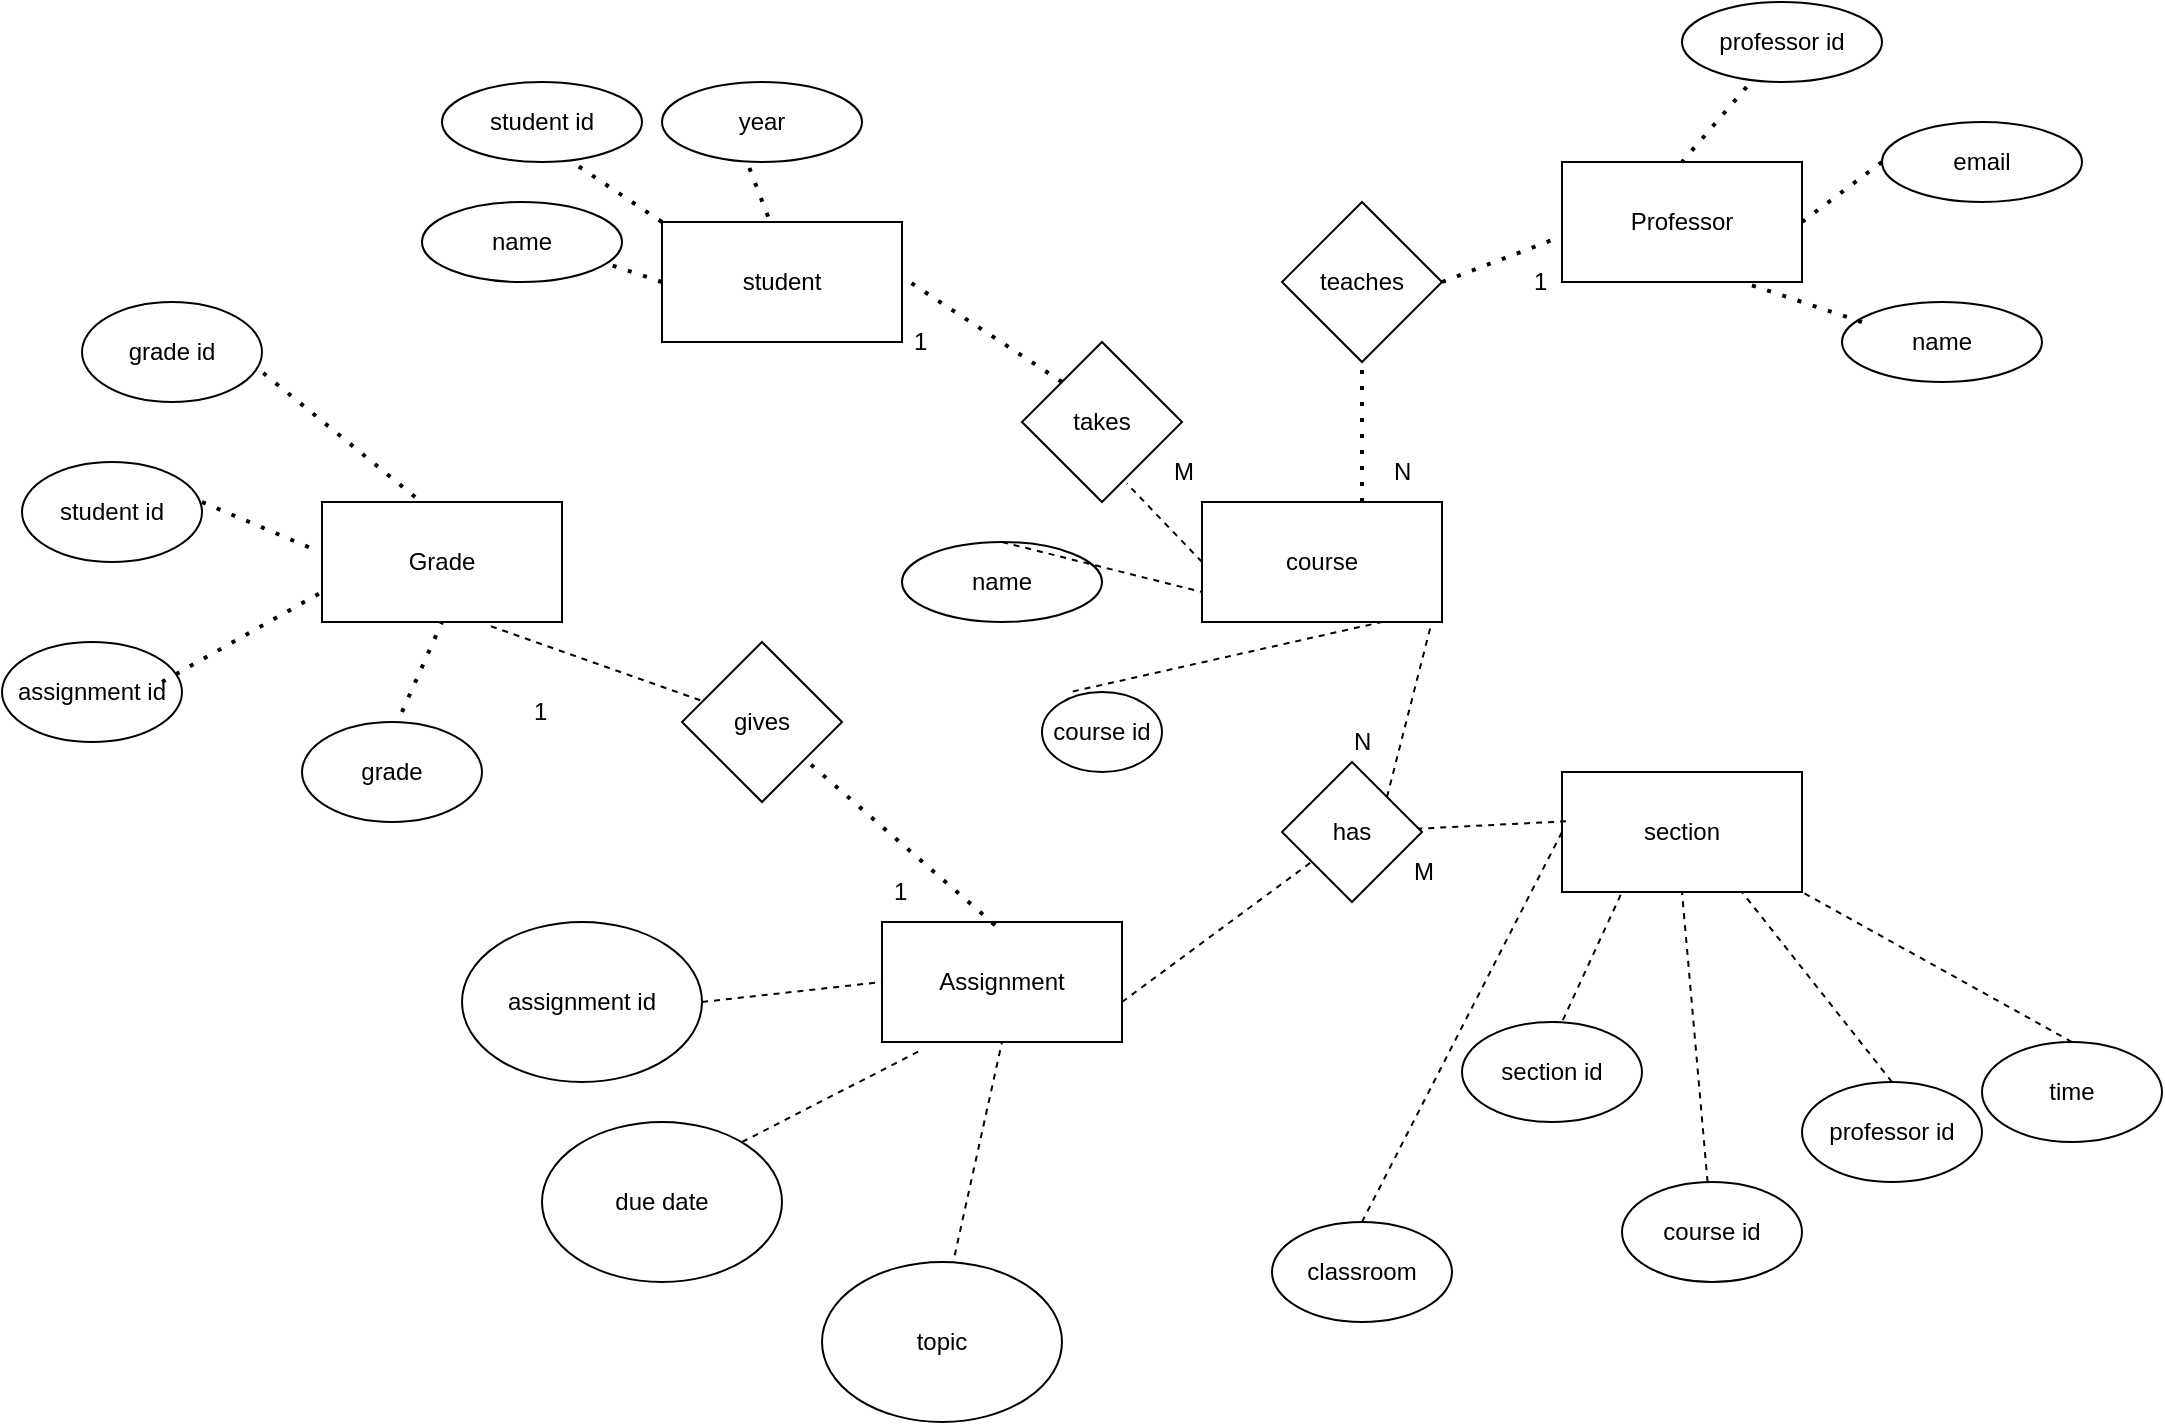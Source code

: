 <mxfile version="24.0.5" type="google">
  <diagram id="R2lEEEUBdFMjLlhIrx00" name="Page-1">
    <mxGraphModel dx="1363" dy="791" grid="1" gridSize="10" guides="1" tooltips="1" connect="1" arrows="1" fold="1" page="1" pageScale="1" pageWidth="1100" pageHeight="850" math="0" shadow="0" extFonts="Permanent Marker^https://fonts.googleapis.com/css?family=Permanent+Marker">
      <root>
        <mxCell id="0" />
        <mxCell id="1" parent="0" />
        <mxCell id="SPmNParSlNS4psIHOdgX-1" value="Professor" style="rounded=0;whiteSpace=wrap;html=1;" vertex="1" parent="1">
          <mxGeometry x="800" y="110" width="120" height="60" as="geometry" />
        </mxCell>
        <mxCell id="SPmNParSlNS4psIHOdgX-2" value="professor id" style="ellipse;whiteSpace=wrap;html=1;" vertex="1" parent="1">
          <mxGeometry x="860" y="30" width="100" height="40" as="geometry" />
        </mxCell>
        <mxCell id="SPmNParSlNS4psIHOdgX-3" value="email" style="ellipse;whiteSpace=wrap;html=1;" vertex="1" parent="1">
          <mxGeometry x="960" y="90" width="100" height="40" as="geometry" />
        </mxCell>
        <mxCell id="SPmNParSlNS4psIHOdgX-4" value="name" style="ellipse;whiteSpace=wrap;html=1;" vertex="1" parent="1">
          <mxGeometry x="940" y="180" width="100" height="40" as="geometry" />
        </mxCell>
        <mxCell id="SPmNParSlNS4psIHOdgX-7" value="" style="endArrow=none;dashed=1;html=1;dashPattern=1 3;strokeWidth=2;rounded=0;entryX=0.75;entryY=1;entryDx=0;entryDy=0;" edge="1" parent="1" target="SPmNParSlNS4psIHOdgX-1">
          <mxGeometry width="50" height="50" relative="1" as="geometry">
            <mxPoint x="950" y="190" as="sourcePoint" />
            <mxPoint x="660" y="290" as="targetPoint" />
          </mxGeometry>
        </mxCell>
        <mxCell id="SPmNParSlNS4psIHOdgX-9" value="" style="endArrow=none;dashed=1;html=1;dashPattern=1 3;strokeWidth=2;rounded=0;entryX=0.75;entryY=1;entryDx=0;entryDy=0;exitX=0;exitY=0.5;exitDx=0;exitDy=0;" edge="1" parent="1" source="SPmNParSlNS4psIHOdgX-3">
          <mxGeometry width="50" height="50" relative="1" as="geometry">
            <mxPoint x="980" y="160" as="sourcePoint" />
            <mxPoint x="920" y="140" as="targetPoint" />
          </mxGeometry>
        </mxCell>
        <mxCell id="SPmNParSlNS4psIHOdgX-10" value="" style="endArrow=none;dashed=1;html=1;dashPattern=1 3;strokeWidth=2;rounded=0;entryX=0.75;entryY=1;entryDx=0;entryDy=0;exitX=0.323;exitY=1.062;exitDx=0;exitDy=0;exitPerimeter=0;" edge="1" parent="1" source="SPmNParSlNS4psIHOdgX-2">
          <mxGeometry width="50" height="50" relative="1" as="geometry">
            <mxPoint x="920" y="130" as="sourcePoint" />
            <mxPoint x="860" y="110" as="targetPoint" />
          </mxGeometry>
        </mxCell>
        <mxCell id="SPmNParSlNS4psIHOdgX-11" value="teaches" style="rhombus;whiteSpace=wrap;html=1;" vertex="1" parent="1">
          <mxGeometry x="660" y="130" width="80" height="80" as="geometry" />
        </mxCell>
        <mxCell id="SPmNParSlNS4psIHOdgX-13" value="" style="endArrow=none;dashed=1;html=1;dashPattern=1 3;strokeWidth=2;rounded=0;" edge="1" parent="1">
          <mxGeometry width="50" height="50" relative="1" as="geometry">
            <mxPoint x="700" y="280" as="sourcePoint" />
            <mxPoint x="700" y="210" as="targetPoint" />
          </mxGeometry>
        </mxCell>
        <mxCell id="SPmNParSlNS4psIHOdgX-14" value="" style="endArrow=none;dashed=1;html=1;dashPattern=1 3;strokeWidth=2;rounded=0;exitX=1;exitY=0.5;exitDx=0;exitDy=0;entryX=-0.012;entryY=0.628;entryDx=0;entryDy=0;entryPerimeter=0;" edge="1" parent="1" source="SPmNParSlNS4psIHOdgX-11" target="SPmNParSlNS4psIHOdgX-1">
          <mxGeometry width="50" height="50" relative="1" as="geometry">
            <mxPoint x="750" y="180" as="sourcePoint" />
            <mxPoint x="790" y="140" as="targetPoint" />
          </mxGeometry>
        </mxCell>
        <mxCell id="SPmNParSlNS4psIHOdgX-16" value="section" style="rounded=0;whiteSpace=wrap;html=1;" vertex="1" parent="1">
          <mxGeometry x="800" y="415" width="120" height="60" as="geometry" />
        </mxCell>
        <mxCell id="SPmNParSlNS4psIHOdgX-17" value="" style="endArrow=none;dashed=1;html=1;rounded=0;entryX=0.25;entryY=1;entryDx=0;entryDy=0;exitX=0.5;exitY=0;exitDx=0;exitDy=0;" edge="1" parent="1" source="SPmNParSlNS4psIHOdgX-18" target="SPmNParSlNS4psIHOdgX-16">
          <mxGeometry width="50" height="50" relative="1" as="geometry">
            <mxPoint x="620" y="540" as="sourcePoint" />
            <mxPoint x="710" y="440" as="targetPoint" />
            <Array as="points">
              <mxPoint x="800" y="540" />
            </Array>
          </mxGeometry>
        </mxCell>
        <mxCell id="SPmNParSlNS4psIHOdgX-18" value="section id" style="ellipse;whiteSpace=wrap;html=1;" vertex="1" parent="1">
          <mxGeometry x="750" y="540" width="90" height="50" as="geometry" />
        </mxCell>
        <mxCell id="SPmNParSlNS4psIHOdgX-19" value="course id" style="ellipse;whiteSpace=wrap;html=1;" vertex="1" parent="1">
          <mxGeometry x="830" y="620" width="90" height="50" as="geometry" />
        </mxCell>
        <mxCell id="SPmNParSlNS4psIHOdgX-21" value="professor id" style="ellipse;whiteSpace=wrap;html=1;" vertex="1" parent="1">
          <mxGeometry x="920" y="570" width="90" height="50" as="geometry" />
        </mxCell>
        <mxCell id="SPmNParSlNS4psIHOdgX-22" value="classroom" style="ellipse;whiteSpace=wrap;html=1;" vertex="1" parent="1">
          <mxGeometry x="655" y="640" width="90" height="50" as="geometry" />
        </mxCell>
        <mxCell id="SPmNParSlNS4psIHOdgX-23" value="time" style="ellipse;whiteSpace=wrap;html=1;" vertex="1" parent="1">
          <mxGeometry x="1010" y="550" width="90" height="50" as="geometry" />
        </mxCell>
        <mxCell id="SPmNParSlNS4psIHOdgX-24" value="" style="endArrow=none;dashed=1;html=1;rounded=0;entryX=0;entryY=0.5;entryDx=0;entryDy=0;exitX=0.5;exitY=0;exitDx=0;exitDy=0;" edge="1" parent="1" source="SPmNParSlNS4psIHOdgX-22" target="SPmNParSlNS4psIHOdgX-16">
          <mxGeometry width="50" height="50" relative="1" as="geometry">
            <mxPoint x="600" y="540" as="sourcePoint" />
            <mxPoint x="650" y="340" as="targetPoint" />
          </mxGeometry>
        </mxCell>
        <mxCell id="SPmNParSlNS4psIHOdgX-25" value="" style="endArrow=none;dashed=1;html=1;rounded=0;entryX=0.5;entryY=1;entryDx=0;entryDy=0;" edge="1" parent="1" source="SPmNParSlNS4psIHOdgX-19" target="SPmNParSlNS4psIHOdgX-16">
          <mxGeometry width="50" height="50" relative="1" as="geometry">
            <mxPoint x="630" y="550" as="sourcePoint" />
            <mxPoint x="680" y="350" as="targetPoint" />
          </mxGeometry>
        </mxCell>
        <mxCell id="SPmNParSlNS4psIHOdgX-26" value="" style="endArrow=none;dashed=1;html=1;rounded=0;entryX=0.75;entryY=1;entryDx=0;entryDy=0;exitX=0.5;exitY=0;exitDx=0;exitDy=0;" edge="1" parent="1" source="SPmNParSlNS4psIHOdgX-21" target="SPmNParSlNS4psIHOdgX-16">
          <mxGeometry width="50" height="50" relative="1" as="geometry">
            <mxPoint x="640" y="560" as="sourcePoint" />
            <mxPoint x="690" y="360" as="targetPoint" />
          </mxGeometry>
        </mxCell>
        <mxCell id="SPmNParSlNS4psIHOdgX-27" value="" style="endArrow=none;dashed=1;html=1;rounded=0;entryX=1;entryY=1;entryDx=0;entryDy=0;exitX=0.5;exitY=0;exitDx=0;exitDy=0;" edge="1" parent="1" source="SPmNParSlNS4psIHOdgX-23" target="SPmNParSlNS4psIHOdgX-16">
          <mxGeometry width="50" height="50" relative="1" as="geometry">
            <mxPoint x="825" y="550" as="sourcePoint" />
            <mxPoint x="740" y="350" as="targetPoint" />
          </mxGeometry>
        </mxCell>
        <mxCell id="SPmNParSlNS4psIHOdgX-28" value="has" style="rhombus;whiteSpace=wrap;html=1;" vertex="1" parent="1">
          <mxGeometry x="660" y="410" width="70" height="70" as="geometry" />
        </mxCell>
        <mxCell id="SPmNParSlNS4psIHOdgX-29" value="" style="endArrow=none;dashed=1;html=1;rounded=0;entryX=1;entryY=1;entryDx=0;entryDy=0;exitX=1;exitY=0;exitDx=0;exitDy=0;" edge="1" parent="1" source="SPmNParSlNS4psIHOdgX-28">
          <mxGeometry width="50" height="50" relative="1" as="geometry">
            <mxPoint x="804.773" y="330.227" as="sourcePoint" />
            <mxPoint x="740" y="320" as="targetPoint" />
          </mxGeometry>
        </mxCell>
        <mxCell id="SPmNParSlNS4psIHOdgX-30" value="course" style="rounded=0;whiteSpace=wrap;html=1;" vertex="1" parent="1">
          <mxGeometry x="620" y="280" width="120" height="60" as="geometry" />
        </mxCell>
        <mxCell id="SPmNParSlNS4psIHOdgX-32" value="name" style="ellipse;whiteSpace=wrap;html=1;" vertex="1" parent="1">
          <mxGeometry x="470" y="300" width="100" height="40" as="geometry" />
        </mxCell>
        <mxCell id="SPmNParSlNS4psIHOdgX-33" value="course id" style="ellipse;whiteSpace=wrap;html=1;" vertex="1" parent="1">
          <mxGeometry x="540" y="375" width="60" height="40" as="geometry" />
        </mxCell>
        <mxCell id="SPmNParSlNS4psIHOdgX-36" value="takes" style="rhombus;whiteSpace=wrap;html=1;" vertex="1" parent="1">
          <mxGeometry x="530" y="200" width="80" height="80" as="geometry" />
        </mxCell>
        <mxCell id="SPmNParSlNS4psIHOdgX-38" value="student" style="rounded=0;whiteSpace=wrap;html=1;" vertex="1" parent="1">
          <mxGeometry x="350" y="140" width="120" height="60" as="geometry" />
        </mxCell>
        <mxCell id="SPmNParSlNS4psIHOdgX-39" value="" style="endArrow=none;dashed=1;html=1;dashPattern=1 3;strokeWidth=2;rounded=0;exitX=0;exitY=0;exitDx=0;exitDy=0;" edge="1" parent="1" source="SPmNParSlNS4psIHOdgX-36">
          <mxGeometry width="50" height="50" relative="1" as="geometry">
            <mxPoint x="520" y="232.5" as="sourcePoint" />
            <mxPoint x="470" y="167.5" as="targetPoint" />
          </mxGeometry>
        </mxCell>
        <mxCell id="SPmNParSlNS4psIHOdgX-40" value="student id" style="ellipse;whiteSpace=wrap;html=1;" vertex="1" parent="1">
          <mxGeometry x="240" y="70" width="100" height="40" as="geometry" />
        </mxCell>
        <mxCell id="SPmNParSlNS4psIHOdgX-41" value="name" style="ellipse;whiteSpace=wrap;html=1;" vertex="1" parent="1">
          <mxGeometry x="230" y="130" width="100" height="40" as="geometry" />
        </mxCell>
        <mxCell id="SPmNParSlNS4psIHOdgX-42" value="year" style="ellipse;whiteSpace=wrap;html=1;" vertex="1" parent="1">
          <mxGeometry x="350" y="70" width="100" height="40" as="geometry" />
        </mxCell>
        <mxCell id="SPmNParSlNS4psIHOdgX-43" value="" style="endArrow=none;dashed=1;html=1;dashPattern=1 3;strokeWidth=2;rounded=0;exitX=0;exitY=0.5;exitDx=0;exitDy=0;" edge="1" parent="1" source="SPmNParSlNS4psIHOdgX-38">
          <mxGeometry width="50" height="50" relative="1" as="geometry">
            <mxPoint x="265" y="210" as="sourcePoint" />
            <mxPoint x="320" y="160" as="targetPoint" />
          </mxGeometry>
        </mxCell>
        <mxCell id="SPmNParSlNS4psIHOdgX-44" value="" style="endArrow=none;dashed=1;html=1;dashPattern=1 3;strokeWidth=2;rounded=0;exitX=0;exitY=0;exitDx=0;exitDy=0;" edge="1" parent="1" source="SPmNParSlNS4psIHOdgX-38">
          <mxGeometry width="50" height="50" relative="1" as="geometry">
            <mxPoint x="340" y="120" as="sourcePoint" />
            <mxPoint x="305" y="110" as="targetPoint" />
          </mxGeometry>
        </mxCell>
        <mxCell id="SPmNParSlNS4psIHOdgX-45" value="" style="endArrow=none;dashed=1;html=1;dashPattern=1 3;strokeWidth=2;rounded=0;exitX=0.442;exitY=-0.045;exitDx=0;exitDy=0;exitPerimeter=0;" edge="1" parent="1" source="SPmNParSlNS4psIHOdgX-38">
          <mxGeometry width="50" height="50" relative="1" as="geometry">
            <mxPoint x="427.5" y="120" as="sourcePoint" />
            <mxPoint x="392.5" y="110" as="targetPoint" />
          </mxGeometry>
        </mxCell>
        <mxCell id="SPmNParSlNS4psIHOdgX-46" value="" style="endArrow=none;dashed=1;html=1;rounded=0;entryX=0.655;entryY=0.884;entryDx=0;entryDy=0;entryPerimeter=0;exitX=0;exitY=0.5;exitDx=0;exitDy=0;" edge="1" parent="1" source="SPmNParSlNS4psIHOdgX-30" target="SPmNParSlNS4psIHOdgX-36">
          <mxGeometry width="50" height="50" relative="1" as="geometry">
            <mxPoint x="680" y="350" as="sourcePoint" />
            <mxPoint x="730" y="300" as="targetPoint" />
          </mxGeometry>
        </mxCell>
        <mxCell id="SPmNParSlNS4psIHOdgX-49" value="" style="endArrow=none;dashed=1;html=1;rounded=0;entryX=0;entryY=0.75;entryDx=0;entryDy=0;exitX=0.5;exitY=0;exitDx=0;exitDy=0;" edge="1" parent="1" source="SPmNParSlNS4psIHOdgX-32" target="SPmNParSlNS4psIHOdgX-30">
          <mxGeometry width="50" height="50" relative="1" as="geometry">
            <mxPoint x="630" y="410" as="sourcePoint" />
            <mxPoint x="680" y="360" as="targetPoint" />
          </mxGeometry>
        </mxCell>
        <mxCell id="SPmNParSlNS4psIHOdgX-50" value="" style="endArrow=none;dashed=1;html=1;rounded=0;entryX=0.313;entryY=1.064;entryDx=0;entryDy=0;entryPerimeter=0;exitX=0.257;exitY=-0.007;exitDx=0;exitDy=0;exitPerimeter=0;" edge="1" parent="1" source="SPmNParSlNS4psIHOdgX-33">
          <mxGeometry width="50" height="50" relative="1" as="geometry">
            <mxPoint x="712" y="376" as="sourcePoint" />
            <mxPoint x="710" y="340" as="targetPoint" />
          </mxGeometry>
        </mxCell>
        <mxCell id="SPmNParSlNS4psIHOdgX-51" value="" style="endArrow=none;dashed=1;html=1;rounded=0;exitX=0.017;exitY=0.411;exitDx=0;exitDy=0;exitPerimeter=0;" edge="1" parent="1" source="SPmNParSlNS4psIHOdgX-16" target="SPmNParSlNS4psIHOdgX-28">
          <mxGeometry width="50" height="50" relative="1" as="geometry">
            <mxPoint x="790" y="440" as="sourcePoint" />
            <mxPoint x="840" y="370" as="targetPoint" />
          </mxGeometry>
        </mxCell>
        <mxCell id="SPmNParSlNS4psIHOdgX-55" value="Assignment" style="rounded=0;whiteSpace=wrap;html=1;" vertex="1" parent="1">
          <mxGeometry x="460" y="490" width="120" height="60" as="geometry" />
        </mxCell>
        <mxCell id="SPmNParSlNS4psIHOdgX-56" value="" style="endArrow=none;dashed=1;html=1;rounded=0;" edge="1" parent="1" target="SPmNParSlNS4psIHOdgX-28">
          <mxGeometry width="50" height="50" relative="1" as="geometry">
            <mxPoint x="580" y="530" as="sourcePoint" />
            <mxPoint x="630" y="480" as="targetPoint" />
          </mxGeometry>
        </mxCell>
        <mxCell id="SPmNParSlNS4psIHOdgX-57" value="assignment id" style="ellipse;whiteSpace=wrap;html=1;" vertex="1" parent="1">
          <mxGeometry x="250" y="490" width="120" height="80" as="geometry" />
        </mxCell>
        <mxCell id="SPmNParSlNS4psIHOdgX-58" value="due date" style="ellipse;whiteSpace=wrap;html=1;" vertex="1" parent="1">
          <mxGeometry x="290" y="590" width="120" height="80" as="geometry" />
        </mxCell>
        <mxCell id="SPmNParSlNS4psIHOdgX-59" value="topic" style="ellipse;whiteSpace=wrap;html=1;" vertex="1" parent="1">
          <mxGeometry x="430" y="660" width="120" height="80" as="geometry" />
        </mxCell>
        <mxCell id="SPmNParSlNS4psIHOdgX-60" value="" style="endArrow=none;dashed=1;html=1;rounded=0;entryX=0;entryY=0.5;entryDx=0;entryDy=0;" edge="1" parent="1" target="SPmNParSlNS4psIHOdgX-55">
          <mxGeometry width="50" height="50" relative="1" as="geometry">
            <mxPoint x="370" y="530" as="sourcePoint" />
            <mxPoint x="420" y="480" as="targetPoint" />
          </mxGeometry>
        </mxCell>
        <mxCell id="SPmNParSlNS4psIHOdgX-61" value="" style="endArrow=none;dashed=1;html=1;rounded=0;entryX=0.164;entryY=1.067;entryDx=0;entryDy=0;entryPerimeter=0;" edge="1" parent="1" target="SPmNParSlNS4psIHOdgX-55">
          <mxGeometry width="50" height="50" relative="1" as="geometry">
            <mxPoint x="390" y="600" as="sourcePoint" />
            <mxPoint x="480" y="590" as="targetPoint" />
          </mxGeometry>
        </mxCell>
        <mxCell id="SPmNParSlNS4psIHOdgX-62" value="" style="endArrow=none;dashed=1;html=1;rounded=0;entryX=0.164;entryY=1.067;entryDx=0;entryDy=0;entryPerimeter=0;exitX=0.553;exitY=-0.042;exitDx=0;exitDy=0;exitPerimeter=0;" edge="1" parent="1" source="SPmNParSlNS4psIHOdgX-59">
          <mxGeometry width="50" height="50" relative="1" as="geometry">
            <mxPoint x="430" y="596" as="sourcePoint" />
            <mxPoint x="520" y="550" as="targetPoint" />
          </mxGeometry>
        </mxCell>
        <mxCell id="SPmNParSlNS4psIHOdgX-64" value="" style="endArrow=none;dashed=1;html=1;dashPattern=1 3;strokeWidth=2;rounded=0;exitX=0.706;exitY=1.05;exitDx=0;exitDy=0;exitPerimeter=0;" edge="1" parent="1" source="SPmNParSlNS4psIHOdgX-89" target="SPmNParSlNS4psIHOdgX-65">
          <mxGeometry width="50" height="50" relative="1" as="geometry">
            <mxPoint x="516.48" y="491.5" as="sourcePoint" />
            <mxPoint x="400" y="390" as="targetPoint" />
          </mxGeometry>
        </mxCell>
        <mxCell id="SPmNParSlNS4psIHOdgX-65" value="gives" style="rhombus;whiteSpace=wrap;html=1;" vertex="1" parent="1">
          <mxGeometry x="360" y="350.0" width="80" height="80" as="geometry" />
        </mxCell>
        <mxCell id="SPmNParSlNS4psIHOdgX-66" value="Grade" style="rounded=0;whiteSpace=wrap;html=1;" vertex="1" parent="1">
          <mxGeometry x="180" y="280" width="120" height="60" as="geometry" />
        </mxCell>
        <mxCell id="SPmNParSlNS4psIHOdgX-67" value="" style="endArrow=none;dashed=1;html=1;rounded=0;exitX=0.704;exitY=1.035;exitDx=0;exitDy=0;exitPerimeter=0;" edge="1" parent="1" source="SPmNParSlNS4psIHOdgX-66" target="SPmNParSlNS4psIHOdgX-65">
          <mxGeometry width="50" height="50" relative="1" as="geometry">
            <mxPoint x="300" y="390" as="sourcePoint" />
            <mxPoint x="350" y="340" as="targetPoint" />
          </mxGeometry>
        </mxCell>
        <mxCell id="SPmNParSlNS4psIHOdgX-68" value="grade id" style="ellipse;whiteSpace=wrap;html=1;" vertex="1" parent="1">
          <mxGeometry x="60" y="180" width="90" height="50" as="geometry" />
        </mxCell>
        <mxCell id="SPmNParSlNS4psIHOdgX-69" value="student id" style="ellipse;whiteSpace=wrap;html=1;" vertex="1" parent="1">
          <mxGeometry x="30" y="260" width="90" height="50" as="geometry" />
        </mxCell>
        <mxCell id="SPmNParSlNS4psIHOdgX-70" value="assignment id" style="ellipse;whiteSpace=wrap;html=1;" vertex="1" parent="1">
          <mxGeometry x="20" y="350" width="90" height="50" as="geometry" />
        </mxCell>
        <mxCell id="SPmNParSlNS4psIHOdgX-71" value="grade" style="ellipse;whiteSpace=wrap;html=1;" vertex="1" parent="1">
          <mxGeometry x="170" y="390" width="90" height="50" as="geometry" />
        </mxCell>
        <mxCell id="SPmNParSlNS4psIHOdgX-72" value="" style="endArrow=none;dashed=1;html=1;dashPattern=1 3;strokeWidth=2;rounded=0;entryX=0;entryY=0.75;entryDx=0;entryDy=0;" edge="1" parent="1" target="SPmNParSlNS4psIHOdgX-66">
          <mxGeometry width="50" height="50" relative="1" as="geometry">
            <mxPoint x="100" y="370" as="sourcePoint" />
            <mxPoint x="150" y="320" as="targetPoint" />
          </mxGeometry>
        </mxCell>
        <mxCell id="SPmNParSlNS4psIHOdgX-74" value="" style="endArrow=none;dashed=1;html=1;dashPattern=1 3;strokeWidth=2;rounded=0;entryX=0;entryY=0.75;entryDx=0;entryDy=0;" edge="1" parent="1">
          <mxGeometry width="50" height="50" relative="1" as="geometry">
            <mxPoint x="220" y="385" as="sourcePoint" />
            <mxPoint x="240" y="340" as="targetPoint" />
          </mxGeometry>
        </mxCell>
        <mxCell id="SPmNParSlNS4psIHOdgX-76" value="" style="endArrow=none;dashed=1;html=1;dashPattern=1 3;strokeWidth=2;rounded=0;entryX=-0.037;entryY=0.392;entryDx=0;entryDy=0;entryPerimeter=0;" edge="1" parent="1" target="SPmNParSlNS4psIHOdgX-66">
          <mxGeometry width="50" height="50" relative="1" as="geometry">
            <mxPoint x="120" y="280" as="sourcePoint" />
            <mxPoint x="140" y="235" as="targetPoint" />
          </mxGeometry>
        </mxCell>
        <mxCell id="SPmNParSlNS4psIHOdgX-77" value="" style="endArrow=none;dashed=1;html=1;dashPattern=1 3;strokeWidth=2;rounded=0;entryX=0;entryY=0.75;entryDx=0;entryDy=0;exitX=0.388;exitY=-0.042;exitDx=0;exitDy=0;exitPerimeter=0;" edge="1" parent="1" source="SPmNParSlNS4psIHOdgX-66">
          <mxGeometry width="50" height="50" relative="1" as="geometry">
            <mxPoint x="130" y="260" as="sourcePoint" />
            <mxPoint x="150" y="215" as="targetPoint" />
          </mxGeometry>
        </mxCell>
        <mxCell id="SPmNParSlNS4psIHOdgX-78" value="1" style="text;strokeColor=none;fillColor=none;align=left;verticalAlign=middle;spacingLeft=4;spacingRight=4;overflow=hidden;points=[[0,0.5],[1,0.5]];portConstraint=eastwest;rotatable=0;whiteSpace=wrap;html=1;" vertex="1" parent="1">
          <mxGeometry x="470" y="185" width="80" height="30" as="geometry" />
        </mxCell>
        <mxCell id="SPmNParSlNS4psIHOdgX-79" value="1" style="text;strokeColor=none;fillColor=none;align=left;verticalAlign=middle;spacingLeft=4;spacingRight=4;overflow=hidden;points=[[0,0.5],[1,0.5]];portConstraint=eastwest;rotatable=0;whiteSpace=wrap;html=1;" vertex="1" parent="1">
          <mxGeometry x="780" y="155" width="80" height="30" as="geometry" />
        </mxCell>
        <mxCell id="SPmNParSlNS4psIHOdgX-80" value="M" style="text;strokeColor=none;fillColor=none;align=left;verticalAlign=middle;spacingLeft=4;spacingRight=4;overflow=hidden;points=[[0,0.5],[1,0.5]];portConstraint=eastwest;rotatable=0;whiteSpace=wrap;html=1;" vertex="1" parent="1">
          <mxGeometry x="600" y="250" width="80" height="30" as="geometry" />
        </mxCell>
        <mxCell id="SPmNParSlNS4psIHOdgX-82" value="N" style="text;strokeColor=none;fillColor=none;align=left;verticalAlign=middle;spacingLeft=4;spacingRight=4;overflow=hidden;points=[[0,0.5],[1,0.5]];portConstraint=eastwest;rotatable=0;whiteSpace=wrap;html=1;" vertex="1" parent="1">
          <mxGeometry x="710" y="250" width="80" height="30" as="geometry" />
        </mxCell>
        <mxCell id="SPmNParSlNS4psIHOdgX-83" value="N" style="text;strokeColor=none;fillColor=none;align=left;verticalAlign=middle;spacingLeft=4;spacingRight=4;overflow=hidden;points=[[0,0.5],[1,0.5]];portConstraint=eastwest;rotatable=0;whiteSpace=wrap;html=1;" vertex="1" parent="1">
          <mxGeometry x="690" y="385" width="80" height="30" as="geometry" />
        </mxCell>
        <mxCell id="SPmNParSlNS4psIHOdgX-84" value="M" style="text;strokeColor=none;fillColor=none;align=left;verticalAlign=middle;spacingLeft=4;spacingRight=4;overflow=hidden;points=[[0,0.5],[1,0.5]];portConstraint=eastwest;rotatable=0;whiteSpace=wrap;html=1;" vertex="1" parent="1">
          <mxGeometry x="720" y="450" width="80" height="30" as="geometry" />
        </mxCell>
        <mxCell id="SPmNParSlNS4psIHOdgX-87" value="" style="endArrow=none;dashed=1;html=1;dashPattern=1 3;strokeWidth=2;rounded=0;" edge="1" parent="1">
          <mxGeometry width="50" height="50" relative="1" as="geometry">
            <mxPoint x="510" y="490" as="sourcePoint" />
            <mxPoint x="510" y="490" as="targetPoint" />
          </mxGeometry>
        </mxCell>
        <mxCell id="SPmNParSlNS4psIHOdgX-88" value="1" style="text;strokeColor=none;fillColor=none;align=left;verticalAlign=middle;spacingLeft=4;spacingRight=4;overflow=hidden;points=[[0,0.5],[1,0.5]];portConstraint=eastwest;rotatable=0;whiteSpace=wrap;html=1;" vertex="1" parent="1">
          <mxGeometry x="280" y="370" width="80" height="30" as="geometry" />
        </mxCell>
        <mxCell id="SPmNParSlNS4psIHOdgX-90" value="" style="endArrow=none;dashed=1;html=1;dashPattern=1 3;strokeWidth=2;rounded=0;exitX=0.706;exitY=1.05;exitDx=0;exitDy=0;exitPerimeter=0;" edge="1" parent="1" target="SPmNParSlNS4psIHOdgX-89">
          <mxGeometry width="50" height="50" relative="1" as="geometry">
            <mxPoint x="516.48" y="491.5" as="sourcePoint" />
            <mxPoint x="421" y="409" as="targetPoint" />
          </mxGeometry>
        </mxCell>
        <mxCell id="SPmNParSlNS4psIHOdgX-89" value="1" style="text;strokeColor=none;fillColor=none;align=left;verticalAlign=middle;spacingLeft=4;spacingRight=4;overflow=hidden;points=[[0,0.5],[1,0.5]];portConstraint=eastwest;rotatable=0;whiteSpace=wrap;html=1;" vertex="1" parent="1">
          <mxGeometry x="460" y="460" width="80" height="30" as="geometry" />
        </mxCell>
      </root>
    </mxGraphModel>
  </diagram>
</mxfile>

